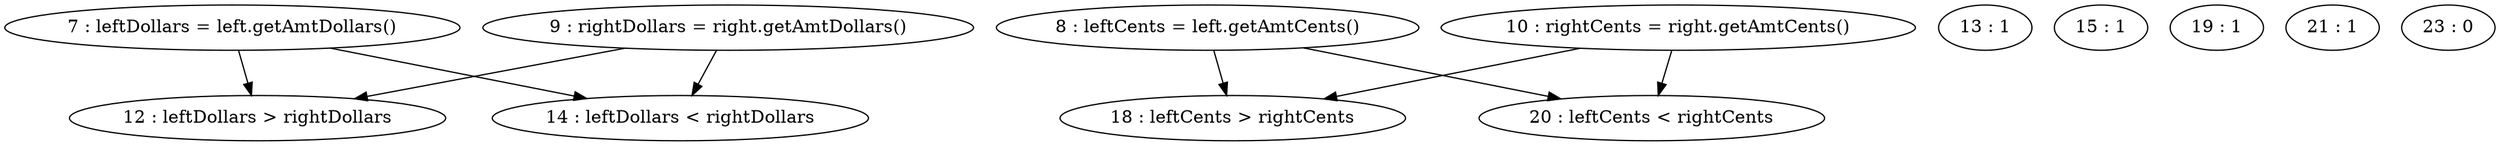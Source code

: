 digraph G {
"7 : leftDollars = left.getAmtDollars()"
"7 : leftDollars = left.getAmtDollars()" -> "12 : leftDollars > rightDollars"
"7 : leftDollars = left.getAmtDollars()" -> "14 : leftDollars < rightDollars"
"8 : leftCents = left.getAmtCents()"
"8 : leftCents = left.getAmtCents()" -> "18 : leftCents > rightCents"
"8 : leftCents = left.getAmtCents()" -> "20 : leftCents < rightCents"
"9 : rightDollars = right.getAmtDollars()"
"9 : rightDollars = right.getAmtDollars()" -> "12 : leftDollars > rightDollars"
"9 : rightDollars = right.getAmtDollars()" -> "14 : leftDollars < rightDollars"
"10 : rightCents = right.getAmtCents()"
"10 : rightCents = right.getAmtCents()" -> "18 : leftCents > rightCents"
"10 : rightCents = right.getAmtCents()" -> "20 : leftCents < rightCents"
"12 : leftDollars > rightDollars"
"13 : 1"
"14 : leftDollars < rightDollars"
"15 : 1"
"18 : leftCents > rightCents"
"19 : 1"
"20 : leftCents < rightCents"
"21 : 1"
"23 : 0"
}